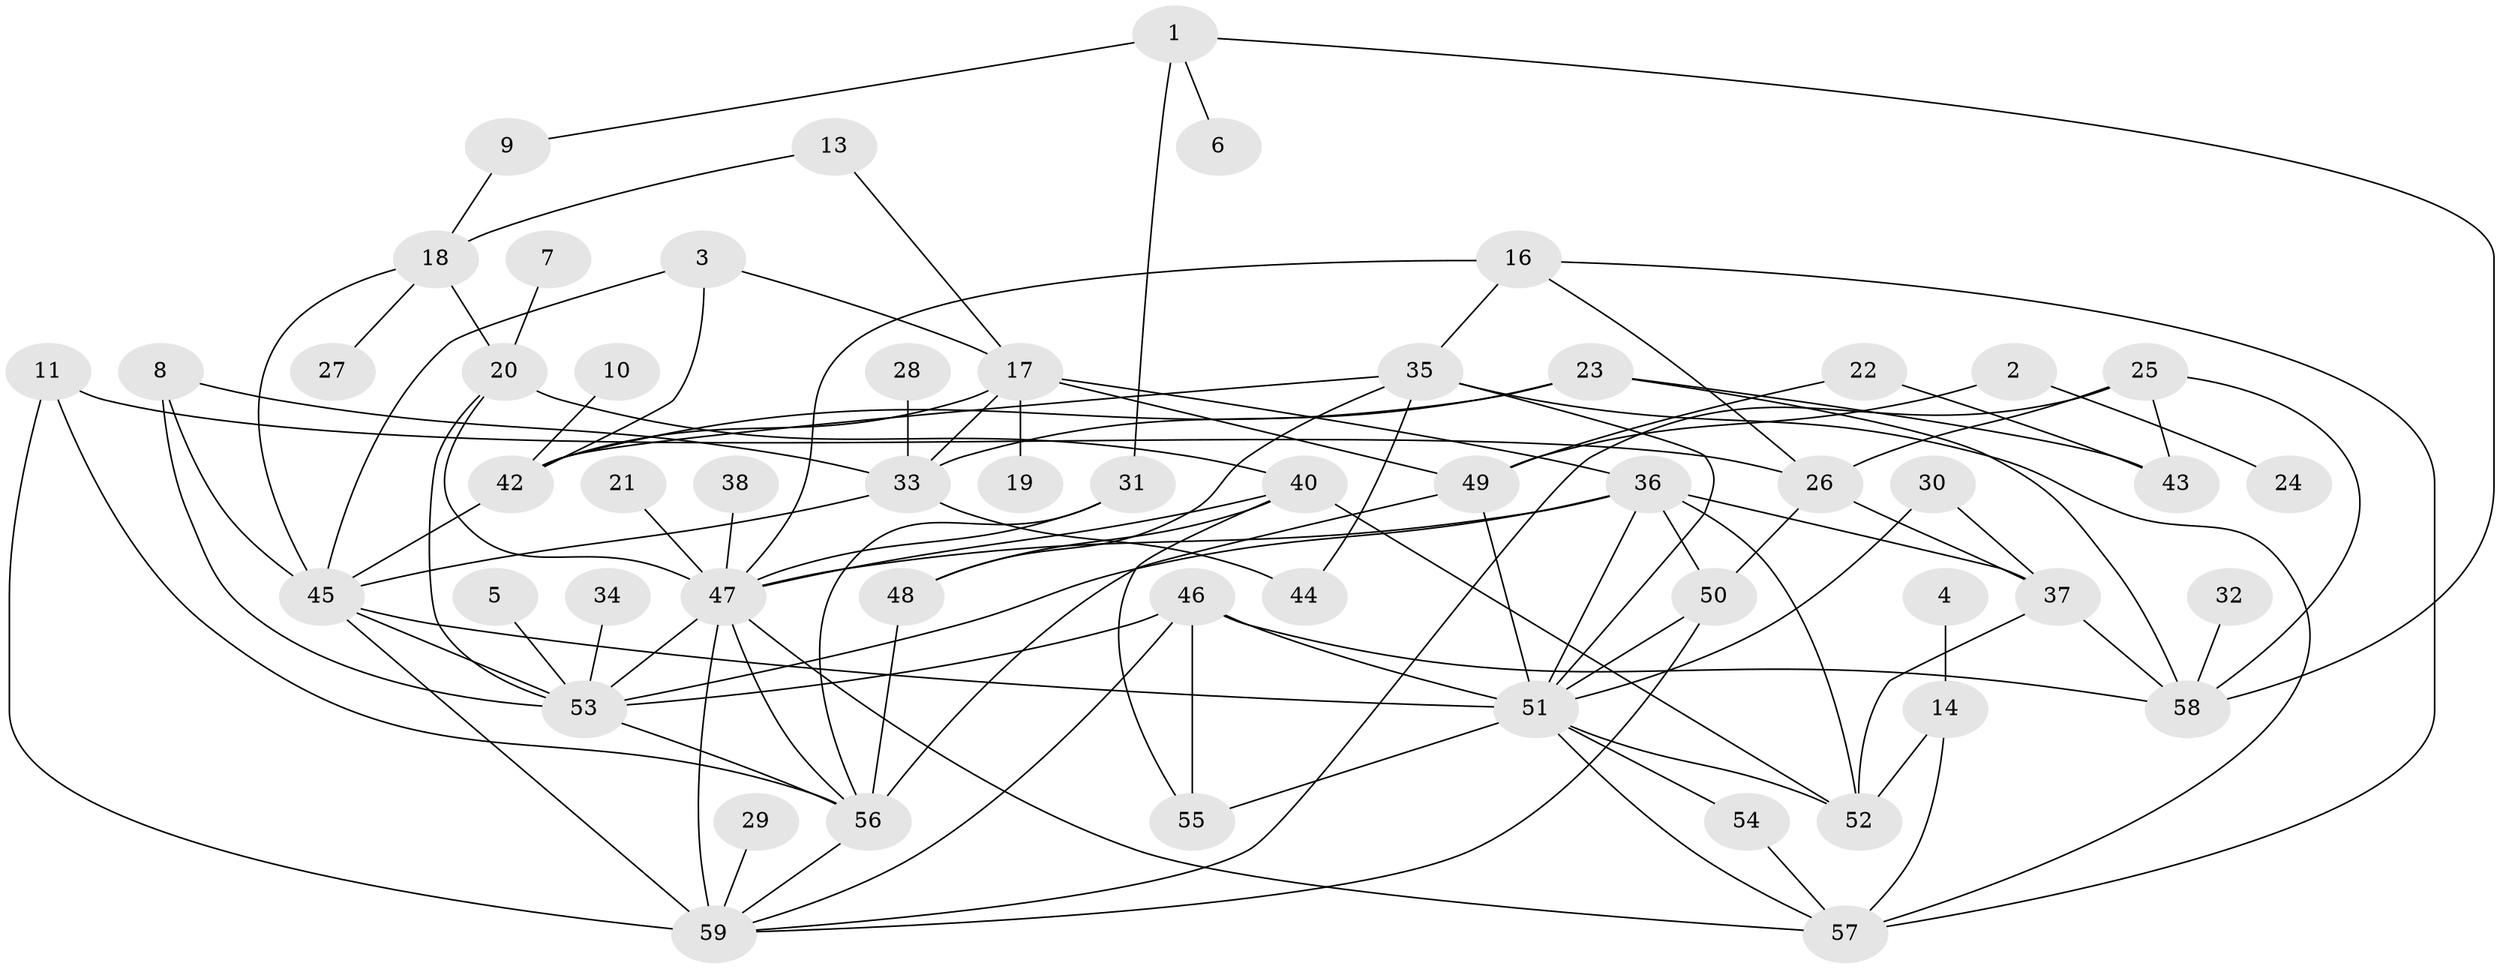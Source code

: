 // original degree distribution, {3: 0.19491525423728814, 2: 0.2711864406779661, 5: 0.09322033898305085, 1: 0.1864406779661017, 7: 0.03389830508474576, 4: 0.13559322033898305, 6: 0.05084745762711865, 0: 0.03389830508474576}
// Generated by graph-tools (version 1.1) at 2025/49/03/09/25 03:49:14]
// undirected, 55 vertices, 105 edges
graph export_dot {
graph [start="1"]
  node [color=gray90,style=filled];
  1;
  2;
  3;
  4;
  5;
  6;
  7;
  8;
  9;
  10;
  11;
  13;
  14;
  16;
  17;
  18;
  19;
  20;
  21;
  22;
  23;
  24;
  25;
  26;
  27;
  28;
  29;
  30;
  31;
  32;
  33;
  34;
  35;
  36;
  37;
  38;
  40;
  42;
  43;
  44;
  45;
  46;
  47;
  48;
  49;
  50;
  51;
  52;
  53;
  54;
  55;
  56;
  57;
  58;
  59;
  1 -- 6 [weight=1.0];
  1 -- 9 [weight=1.0];
  1 -- 31 [weight=1.0];
  1 -- 58 [weight=1.0];
  2 -- 24 [weight=1.0];
  2 -- 49 [weight=1.0];
  3 -- 17 [weight=1.0];
  3 -- 42 [weight=1.0];
  3 -- 45 [weight=1.0];
  4 -- 14 [weight=1.0];
  5 -- 53 [weight=1.0];
  7 -- 20 [weight=1.0];
  8 -- 33 [weight=1.0];
  8 -- 45 [weight=1.0];
  8 -- 53 [weight=1.0];
  9 -- 18 [weight=1.0];
  10 -- 42 [weight=1.0];
  11 -- 26 [weight=1.0];
  11 -- 56 [weight=1.0];
  11 -- 59 [weight=1.0];
  13 -- 17 [weight=1.0];
  13 -- 18 [weight=1.0];
  14 -- 52 [weight=1.0];
  14 -- 57 [weight=1.0];
  16 -- 26 [weight=1.0];
  16 -- 35 [weight=1.0];
  16 -- 47 [weight=1.0];
  16 -- 57 [weight=1.0];
  17 -- 19 [weight=1.0];
  17 -- 33 [weight=1.0];
  17 -- 36 [weight=1.0];
  17 -- 42 [weight=1.0];
  17 -- 49 [weight=1.0];
  18 -- 20 [weight=1.0];
  18 -- 27 [weight=1.0];
  18 -- 45 [weight=1.0];
  20 -- 40 [weight=1.0];
  20 -- 47 [weight=1.0];
  20 -- 53 [weight=1.0];
  21 -- 47 [weight=1.0];
  22 -- 43 [weight=1.0];
  22 -- 49 [weight=1.0];
  23 -- 33 [weight=1.0];
  23 -- 42 [weight=1.0];
  23 -- 43 [weight=1.0];
  23 -- 58 [weight=1.0];
  25 -- 26 [weight=1.0];
  25 -- 43 [weight=1.0];
  25 -- 58 [weight=1.0];
  25 -- 59 [weight=1.0];
  26 -- 37 [weight=1.0];
  26 -- 50 [weight=1.0];
  28 -- 33 [weight=1.0];
  29 -- 59 [weight=1.0];
  30 -- 37 [weight=1.0];
  30 -- 51 [weight=2.0];
  31 -- 47 [weight=1.0];
  31 -- 56 [weight=1.0];
  32 -- 58 [weight=1.0];
  33 -- 44 [weight=1.0];
  33 -- 45 [weight=1.0];
  34 -- 53 [weight=1.0];
  35 -- 42 [weight=1.0];
  35 -- 44 [weight=1.0];
  35 -- 48 [weight=1.0];
  35 -- 51 [weight=1.0];
  35 -- 57 [weight=1.0];
  36 -- 37 [weight=1.0];
  36 -- 47 [weight=1.0];
  36 -- 50 [weight=1.0];
  36 -- 51 [weight=1.0];
  36 -- 52 [weight=1.0];
  36 -- 53 [weight=1.0];
  37 -- 52 [weight=1.0];
  37 -- 58 [weight=1.0];
  38 -- 47 [weight=1.0];
  40 -- 47 [weight=1.0];
  40 -- 48 [weight=2.0];
  40 -- 52 [weight=1.0];
  40 -- 55 [weight=1.0];
  42 -- 45 [weight=1.0];
  45 -- 51 [weight=1.0];
  45 -- 53 [weight=1.0];
  45 -- 59 [weight=2.0];
  46 -- 51 [weight=1.0];
  46 -- 53 [weight=1.0];
  46 -- 55 [weight=1.0];
  46 -- 58 [weight=1.0];
  46 -- 59 [weight=1.0];
  47 -- 53 [weight=1.0];
  47 -- 56 [weight=1.0];
  47 -- 57 [weight=1.0];
  47 -- 59 [weight=2.0];
  48 -- 56 [weight=1.0];
  49 -- 51 [weight=1.0];
  49 -- 56 [weight=1.0];
  50 -- 51 [weight=1.0];
  50 -- 59 [weight=1.0];
  51 -- 52 [weight=1.0];
  51 -- 54 [weight=1.0];
  51 -- 55 [weight=1.0];
  51 -- 57 [weight=1.0];
  53 -- 56 [weight=1.0];
  54 -- 57 [weight=1.0];
  56 -- 59 [weight=1.0];
}
